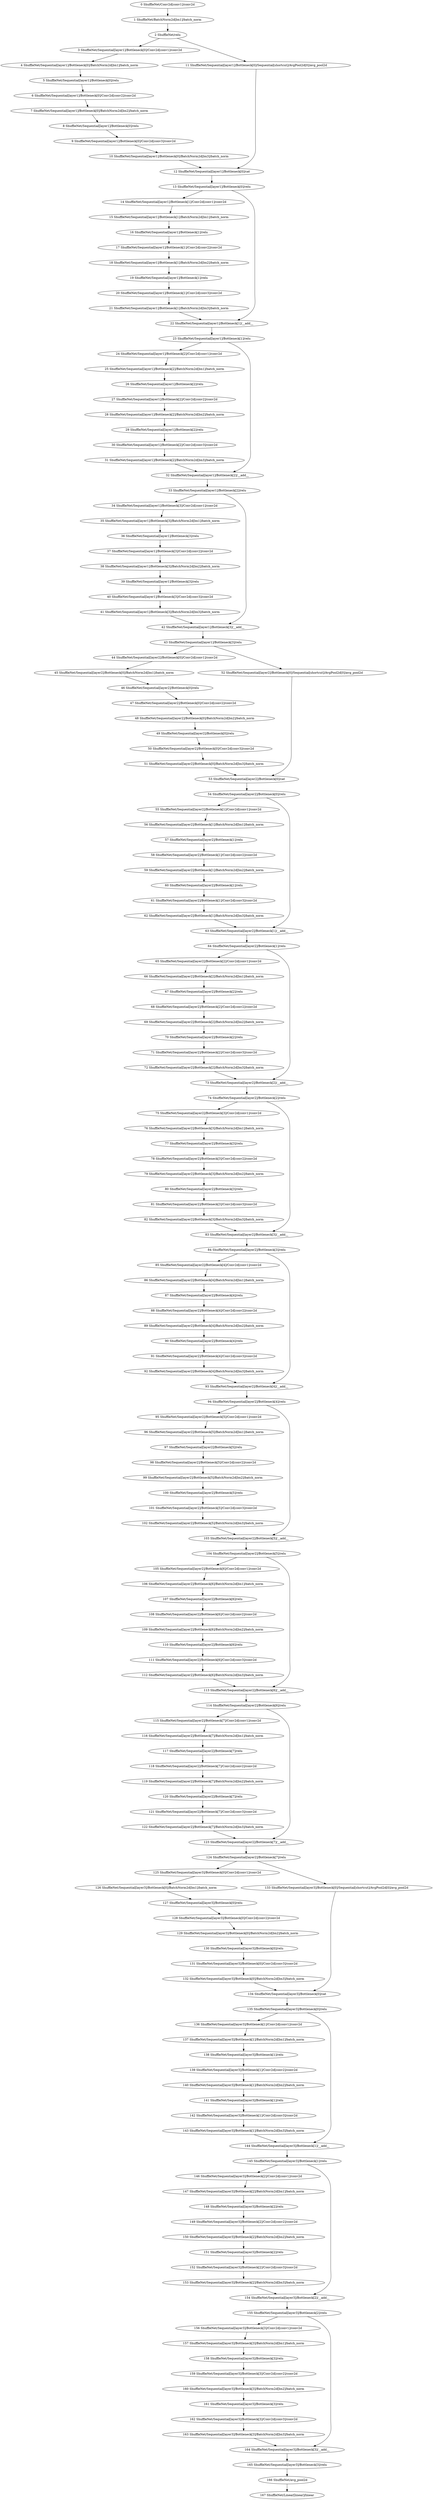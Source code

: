 strict digraph  {
"0 ShuffleNet/Conv2d[conv1]/conv2d" [id=0, scope="ShuffleNet/Conv2d[conv1]", type=conv2d];
"1 ShuffleNet/BatchNorm2d[bn1]/batch_norm" [id=1, scope="ShuffleNet/BatchNorm2d[bn1]", type=batch_norm];
"2 ShuffleNet/relu" [id=2, scope=ShuffleNet, type=relu];
"3 ShuffleNet/Sequential[layer1]/Bottleneck[0]/Conv2d[conv1]/conv2d" [id=3, scope="ShuffleNet/Sequential[layer1]/Bottleneck[0]/Conv2d[conv1]", type=conv2d];
"4 ShuffleNet/Sequential[layer1]/Bottleneck[0]/BatchNorm2d[bn1]/batch_norm" [id=4, scope="ShuffleNet/Sequential[layer1]/Bottleneck[0]/BatchNorm2d[bn1]", type=batch_norm];
"5 ShuffleNet/Sequential[layer1]/Bottleneck[0]/relu" [id=5, scope="ShuffleNet/Sequential[layer1]/Bottleneck[0]", type=relu];
"6 ShuffleNet/Sequential[layer1]/Bottleneck[0]/Conv2d[conv2]/conv2d" [id=6, scope="ShuffleNet/Sequential[layer1]/Bottleneck[0]/Conv2d[conv2]", type=conv2d];
"7 ShuffleNet/Sequential[layer1]/Bottleneck[0]/BatchNorm2d[bn2]/batch_norm" [id=7, scope="ShuffleNet/Sequential[layer1]/Bottleneck[0]/BatchNorm2d[bn2]", type=batch_norm];
"8 ShuffleNet/Sequential[layer1]/Bottleneck[0]/relu" [id=8, scope="ShuffleNet/Sequential[layer1]/Bottleneck[0]", type=relu];
"9 ShuffleNet/Sequential[layer1]/Bottleneck[0]/Conv2d[conv3]/conv2d" [id=9, scope="ShuffleNet/Sequential[layer1]/Bottleneck[0]/Conv2d[conv3]", type=conv2d];
"10 ShuffleNet/Sequential[layer1]/Bottleneck[0]/BatchNorm2d[bn3]/batch_norm" [id=10, scope="ShuffleNet/Sequential[layer1]/Bottleneck[0]/BatchNorm2d[bn3]", type=batch_norm];
"11 ShuffleNet/Sequential[layer1]/Bottleneck[0]/Sequential[shortcut]/AvgPool2d[0]/avg_pool2d" [id=11, scope="ShuffleNet/Sequential[layer1]/Bottleneck[0]/Sequential[shortcut]/AvgPool2d[0]", type=avg_pool2d];
"12 ShuffleNet/Sequential[layer1]/Bottleneck[0]/cat" [id=12, scope="ShuffleNet/Sequential[layer1]/Bottleneck[0]", type=cat];
"13 ShuffleNet/Sequential[layer1]/Bottleneck[0]/relu" [id=13, scope="ShuffleNet/Sequential[layer1]/Bottleneck[0]", type=relu];
"14 ShuffleNet/Sequential[layer1]/Bottleneck[1]/Conv2d[conv1]/conv2d" [id=14, scope="ShuffleNet/Sequential[layer1]/Bottleneck[1]/Conv2d[conv1]", type=conv2d];
"15 ShuffleNet/Sequential[layer1]/Bottleneck[1]/BatchNorm2d[bn1]/batch_norm" [id=15, scope="ShuffleNet/Sequential[layer1]/Bottleneck[1]/BatchNorm2d[bn1]", type=batch_norm];
"16 ShuffleNet/Sequential[layer1]/Bottleneck[1]/relu" [id=16, scope="ShuffleNet/Sequential[layer1]/Bottleneck[1]", type=relu];
"17 ShuffleNet/Sequential[layer1]/Bottleneck[1]/Conv2d[conv2]/conv2d" [id=17, scope="ShuffleNet/Sequential[layer1]/Bottleneck[1]/Conv2d[conv2]", type=conv2d];
"18 ShuffleNet/Sequential[layer1]/Bottleneck[1]/BatchNorm2d[bn2]/batch_norm" [id=18, scope="ShuffleNet/Sequential[layer1]/Bottleneck[1]/BatchNorm2d[bn2]", type=batch_norm];
"19 ShuffleNet/Sequential[layer1]/Bottleneck[1]/relu" [id=19, scope="ShuffleNet/Sequential[layer1]/Bottleneck[1]", type=relu];
"20 ShuffleNet/Sequential[layer1]/Bottleneck[1]/Conv2d[conv3]/conv2d" [id=20, scope="ShuffleNet/Sequential[layer1]/Bottleneck[1]/Conv2d[conv3]", type=conv2d];
"21 ShuffleNet/Sequential[layer1]/Bottleneck[1]/BatchNorm2d[bn3]/batch_norm" [id=21, scope="ShuffleNet/Sequential[layer1]/Bottleneck[1]/BatchNorm2d[bn3]", type=batch_norm];
"22 ShuffleNet/Sequential[layer1]/Bottleneck[1]/__add__" [id=22, scope="ShuffleNet/Sequential[layer1]/Bottleneck[1]", type=__add__];
"23 ShuffleNet/Sequential[layer1]/Bottleneck[1]/relu" [id=23, scope="ShuffleNet/Sequential[layer1]/Bottleneck[1]", type=relu];
"24 ShuffleNet/Sequential[layer1]/Bottleneck[2]/Conv2d[conv1]/conv2d" [id=24, scope="ShuffleNet/Sequential[layer1]/Bottleneck[2]/Conv2d[conv1]", type=conv2d];
"25 ShuffleNet/Sequential[layer1]/Bottleneck[2]/BatchNorm2d[bn1]/batch_norm" [id=25, scope="ShuffleNet/Sequential[layer1]/Bottleneck[2]/BatchNorm2d[bn1]", type=batch_norm];
"26 ShuffleNet/Sequential[layer1]/Bottleneck[2]/relu" [id=26, scope="ShuffleNet/Sequential[layer1]/Bottleneck[2]", type=relu];
"27 ShuffleNet/Sequential[layer1]/Bottleneck[2]/Conv2d[conv2]/conv2d" [id=27, scope="ShuffleNet/Sequential[layer1]/Bottleneck[2]/Conv2d[conv2]", type=conv2d];
"28 ShuffleNet/Sequential[layer1]/Bottleneck[2]/BatchNorm2d[bn2]/batch_norm" [id=28, scope="ShuffleNet/Sequential[layer1]/Bottleneck[2]/BatchNorm2d[bn2]", type=batch_norm];
"29 ShuffleNet/Sequential[layer1]/Bottleneck[2]/relu" [id=29, scope="ShuffleNet/Sequential[layer1]/Bottleneck[2]", type=relu];
"30 ShuffleNet/Sequential[layer1]/Bottleneck[2]/Conv2d[conv3]/conv2d" [id=30, scope="ShuffleNet/Sequential[layer1]/Bottleneck[2]/Conv2d[conv3]", type=conv2d];
"31 ShuffleNet/Sequential[layer1]/Bottleneck[2]/BatchNorm2d[bn3]/batch_norm" [id=31, scope="ShuffleNet/Sequential[layer1]/Bottleneck[2]/BatchNorm2d[bn3]", type=batch_norm];
"32 ShuffleNet/Sequential[layer1]/Bottleneck[2]/__add__" [id=32, scope="ShuffleNet/Sequential[layer1]/Bottleneck[2]", type=__add__];
"33 ShuffleNet/Sequential[layer1]/Bottleneck[2]/relu" [id=33, scope="ShuffleNet/Sequential[layer1]/Bottleneck[2]", type=relu];
"34 ShuffleNet/Sequential[layer1]/Bottleneck[3]/Conv2d[conv1]/conv2d" [id=34, scope="ShuffleNet/Sequential[layer1]/Bottleneck[3]/Conv2d[conv1]", type=conv2d];
"35 ShuffleNet/Sequential[layer1]/Bottleneck[3]/BatchNorm2d[bn1]/batch_norm" [id=35, scope="ShuffleNet/Sequential[layer1]/Bottleneck[3]/BatchNorm2d[bn1]", type=batch_norm];
"36 ShuffleNet/Sequential[layer1]/Bottleneck[3]/relu" [id=36, scope="ShuffleNet/Sequential[layer1]/Bottleneck[3]", type=relu];
"37 ShuffleNet/Sequential[layer1]/Bottleneck[3]/Conv2d[conv2]/conv2d" [id=37, scope="ShuffleNet/Sequential[layer1]/Bottleneck[3]/Conv2d[conv2]", type=conv2d];
"38 ShuffleNet/Sequential[layer1]/Bottleneck[3]/BatchNorm2d[bn2]/batch_norm" [id=38, scope="ShuffleNet/Sequential[layer1]/Bottleneck[3]/BatchNorm2d[bn2]", type=batch_norm];
"39 ShuffleNet/Sequential[layer1]/Bottleneck[3]/relu" [id=39, scope="ShuffleNet/Sequential[layer1]/Bottleneck[3]", type=relu];
"40 ShuffleNet/Sequential[layer1]/Bottleneck[3]/Conv2d[conv3]/conv2d" [id=40, scope="ShuffleNet/Sequential[layer1]/Bottleneck[3]/Conv2d[conv3]", type=conv2d];
"41 ShuffleNet/Sequential[layer1]/Bottleneck[3]/BatchNorm2d[bn3]/batch_norm" [id=41, scope="ShuffleNet/Sequential[layer1]/Bottleneck[3]/BatchNorm2d[bn3]", type=batch_norm];
"42 ShuffleNet/Sequential[layer1]/Bottleneck[3]/__add__" [id=42, scope="ShuffleNet/Sequential[layer1]/Bottleneck[3]", type=__add__];
"43 ShuffleNet/Sequential[layer1]/Bottleneck[3]/relu" [id=43, scope="ShuffleNet/Sequential[layer1]/Bottleneck[3]", type=relu];
"44 ShuffleNet/Sequential[layer2]/Bottleneck[0]/Conv2d[conv1]/conv2d" [id=44, scope="ShuffleNet/Sequential[layer2]/Bottleneck[0]/Conv2d[conv1]", type=conv2d];
"45 ShuffleNet/Sequential[layer2]/Bottleneck[0]/BatchNorm2d[bn1]/batch_norm" [id=45, scope="ShuffleNet/Sequential[layer2]/Bottleneck[0]/BatchNorm2d[bn1]", type=batch_norm];
"46 ShuffleNet/Sequential[layer2]/Bottleneck[0]/relu" [id=46, scope="ShuffleNet/Sequential[layer2]/Bottleneck[0]", type=relu];
"47 ShuffleNet/Sequential[layer2]/Bottleneck[0]/Conv2d[conv2]/conv2d" [id=47, scope="ShuffleNet/Sequential[layer2]/Bottleneck[0]/Conv2d[conv2]", type=conv2d];
"48 ShuffleNet/Sequential[layer2]/Bottleneck[0]/BatchNorm2d[bn2]/batch_norm" [id=48, scope="ShuffleNet/Sequential[layer2]/Bottleneck[0]/BatchNorm2d[bn2]", type=batch_norm];
"49 ShuffleNet/Sequential[layer2]/Bottleneck[0]/relu" [id=49, scope="ShuffleNet/Sequential[layer2]/Bottleneck[0]", type=relu];
"50 ShuffleNet/Sequential[layer2]/Bottleneck[0]/Conv2d[conv3]/conv2d" [id=50, scope="ShuffleNet/Sequential[layer2]/Bottleneck[0]/Conv2d[conv3]", type=conv2d];
"51 ShuffleNet/Sequential[layer2]/Bottleneck[0]/BatchNorm2d[bn3]/batch_norm" [id=51, scope="ShuffleNet/Sequential[layer2]/Bottleneck[0]/BatchNorm2d[bn3]", type=batch_norm];
"52 ShuffleNet/Sequential[layer2]/Bottleneck[0]/Sequential[shortcut]/AvgPool2d[0]/avg_pool2d" [id=52, scope="ShuffleNet/Sequential[layer2]/Bottleneck[0]/Sequential[shortcut]/AvgPool2d[0]", type=avg_pool2d];
"53 ShuffleNet/Sequential[layer2]/Bottleneck[0]/cat" [id=53, scope="ShuffleNet/Sequential[layer2]/Bottleneck[0]", type=cat];
"54 ShuffleNet/Sequential[layer2]/Bottleneck[0]/relu" [id=54, scope="ShuffleNet/Sequential[layer2]/Bottleneck[0]", type=relu];
"55 ShuffleNet/Sequential[layer2]/Bottleneck[1]/Conv2d[conv1]/conv2d" [id=55, scope="ShuffleNet/Sequential[layer2]/Bottleneck[1]/Conv2d[conv1]", type=conv2d];
"56 ShuffleNet/Sequential[layer2]/Bottleneck[1]/BatchNorm2d[bn1]/batch_norm" [id=56, scope="ShuffleNet/Sequential[layer2]/Bottleneck[1]/BatchNorm2d[bn1]", type=batch_norm];
"57 ShuffleNet/Sequential[layer2]/Bottleneck[1]/relu" [id=57, scope="ShuffleNet/Sequential[layer2]/Bottleneck[1]", type=relu];
"58 ShuffleNet/Sequential[layer2]/Bottleneck[1]/Conv2d[conv2]/conv2d" [id=58, scope="ShuffleNet/Sequential[layer2]/Bottleneck[1]/Conv2d[conv2]", type=conv2d];
"59 ShuffleNet/Sequential[layer2]/Bottleneck[1]/BatchNorm2d[bn2]/batch_norm" [id=59, scope="ShuffleNet/Sequential[layer2]/Bottleneck[1]/BatchNorm2d[bn2]", type=batch_norm];
"60 ShuffleNet/Sequential[layer2]/Bottleneck[1]/relu" [id=60, scope="ShuffleNet/Sequential[layer2]/Bottleneck[1]", type=relu];
"61 ShuffleNet/Sequential[layer2]/Bottleneck[1]/Conv2d[conv3]/conv2d" [id=61, scope="ShuffleNet/Sequential[layer2]/Bottleneck[1]/Conv2d[conv3]", type=conv2d];
"62 ShuffleNet/Sequential[layer2]/Bottleneck[1]/BatchNorm2d[bn3]/batch_norm" [id=62, scope="ShuffleNet/Sequential[layer2]/Bottleneck[1]/BatchNorm2d[bn3]", type=batch_norm];
"63 ShuffleNet/Sequential[layer2]/Bottleneck[1]/__add__" [id=63, scope="ShuffleNet/Sequential[layer2]/Bottleneck[1]", type=__add__];
"64 ShuffleNet/Sequential[layer2]/Bottleneck[1]/relu" [id=64, scope="ShuffleNet/Sequential[layer2]/Bottleneck[1]", type=relu];
"65 ShuffleNet/Sequential[layer2]/Bottleneck[2]/Conv2d[conv1]/conv2d" [id=65, scope="ShuffleNet/Sequential[layer2]/Bottleneck[2]/Conv2d[conv1]", type=conv2d];
"66 ShuffleNet/Sequential[layer2]/Bottleneck[2]/BatchNorm2d[bn1]/batch_norm" [id=66, scope="ShuffleNet/Sequential[layer2]/Bottleneck[2]/BatchNorm2d[bn1]", type=batch_norm];
"67 ShuffleNet/Sequential[layer2]/Bottleneck[2]/relu" [id=67, scope="ShuffleNet/Sequential[layer2]/Bottleneck[2]", type=relu];
"68 ShuffleNet/Sequential[layer2]/Bottleneck[2]/Conv2d[conv2]/conv2d" [id=68, scope="ShuffleNet/Sequential[layer2]/Bottleneck[2]/Conv2d[conv2]", type=conv2d];
"69 ShuffleNet/Sequential[layer2]/Bottleneck[2]/BatchNorm2d[bn2]/batch_norm" [id=69, scope="ShuffleNet/Sequential[layer2]/Bottleneck[2]/BatchNorm2d[bn2]", type=batch_norm];
"70 ShuffleNet/Sequential[layer2]/Bottleneck[2]/relu" [id=70, scope="ShuffleNet/Sequential[layer2]/Bottleneck[2]", type=relu];
"71 ShuffleNet/Sequential[layer2]/Bottleneck[2]/Conv2d[conv3]/conv2d" [id=71, scope="ShuffleNet/Sequential[layer2]/Bottleneck[2]/Conv2d[conv3]", type=conv2d];
"72 ShuffleNet/Sequential[layer2]/Bottleneck[2]/BatchNorm2d[bn3]/batch_norm" [id=72, scope="ShuffleNet/Sequential[layer2]/Bottleneck[2]/BatchNorm2d[bn3]", type=batch_norm];
"73 ShuffleNet/Sequential[layer2]/Bottleneck[2]/__add__" [id=73, scope="ShuffleNet/Sequential[layer2]/Bottleneck[2]", type=__add__];
"74 ShuffleNet/Sequential[layer2]/Bottleneck[2]/relu" [id=74, scope="ShuffleNet/Sequential[layer2]/Bottleneck[2]", type=relu];
"75 ShuffleNet/Sequential[layer2]/Bottleneck[3]/Conv2d[conv1]/conv2d" [id=75, scope="ShuffleNet/Sequential[layer2]/Bottleneck[3]/Conv2d[conv1]", type=conv2d];
"76 ShuffleNet/Sequential[layer2]/Bottleneck[3]/BatchNorm2d[bn1]/batch_norm" [id=76, scope="ShuffleNet/Sequential[layer2]/Bottleneck[3]/BatchNorm2d[bn1]", type=batch_norm];
"77 ShuffleNet/Sequential[layer2]/Bottleneck[3]/relu" [id=77, scope="ShuffleNet/Sequential[layer2]/Bottleneck[3]", type=relu];
"78 ShuffleNet/Sequential[layer2]/Bottleneck[3]/Conv2d[conv2]/conv2d" [id=78, scope="ShuffleNet/Sequential[layer2]/Bottleneck[3]/Conv2d[conv2]", type=conv2d];
"79 ShuffleNet/Sequential[layer2]/Bottleneck[3]/BatchNorm2d[bn2]/batch_norm" [id=79, scope="ShuffleNet/Sequential[layer2]/Bottleneck[3]/BatchNorm2d[bn2]", type=batch_norm];
"80 ShuffleNet/Sequential[layer2]/Bottleneck[3]/relu" [id=80, scope="ShuffleNet/Sequential[layer2]/Bottleneck[3]", type=relu];
"81 ShuffleNet/Sequential[layer2]/Bottleneck[3]/Conv2d[conv3]/conv2d" [id=81, scope="ShuffleNet/Sequential[layer2]/Bottleneck[3]/Conv2d[conv3]", type=conv2d];
"82 ShuffleNet/Sequential[layer2]/Bottleneck[3]/BatchNorm2d[bn3]/batch_norm" [id=82, scope="ShuffleNet/Sequential[layer2]/Bottleneck[3]/BatchNorm2d[bn3]", type=batch_norm];
"83 ShuffleNet/Sequential[layer2]/Bottleneck[3]/__add__" [id=83, scope="ShuffleNet/Sequential[layer2]/Bottleneck[3]", type=__add__];
"84 ShuffleNet/Sequential[layer2]/Bottleneck[3]/relu" [id=84, scope="ShuffleNet/Sequential[layer2]/Bottleneck[3]", type=relu];
"85 ShuffleNet/Sequential[layer2]/Bottleneck[4]/Conv2d[conv1]/conv2d" [id=85, scope="ShuffleNet/Sequential[layer2]/Bottleneck[4]/Conv2d[conv1]", type=conv2d];
"86 ShuffleNet/Sequential[layer2]/Bottleneck[4]/BatchNorm2d[bn1]/batch_norm" [id=86, scope="ShuffleNet/Sequential[layer2]/Bottleneck[4]/BatchNorm2d[bn1]", type=batch_norm];
"87 ShuffleNet/Sequential[layer2]/Bottleneck[4]/relu" [id=87, scope="ShuffleNet/Sequential[layer2]/Bottleneck[4]", type=relu];
"88 ShuffleNet/Sequential[layer2]/Bottleneck[4]/Conv2d[conv2]/conv2d" [id=88, scope="ShuffleNet/Sequential[layer2]/Bottleneck[4]/Conv2d[conv2]", type=conv2d];
"89 ShuffleNet/Sequential[layer2]/Bottleneck[4]/BatchNorm2d[bn2]/batch_norm" [id=89, scope="ShuffleNet/Sequential[layer2]/Bottleneck[4]/BatchNorm2d[bn2]", type=batch_norm];
"90 ShuffleNet/Sequential[layer2]/Bottleneck[4]/relu" [id=90, scope="ShuffleNet/Sequential[layer2]/Bottleneck[4]", type=relu];
"91 ShuffleNet/Sequential[layer2]/Bottleneck[4]/Conv2d[conv3]/conv2d" [id=91, scope="ShuffleNet/Sequential[layer2]/Bottleneck[4]/Conv2d[conv3]", type=conv2d];
"92 ShuffleNet/Sequential[layer2]/Bottleneck[4]/BatchNorm2d[bn3]/batch_norm" [id=92, scope="ShuffleNet/Sequential[layer2]/Bottleneck[4]/BatchNorm2d[bn3]", type=batch_norm];
"93 ShuffleNet/Sequential[layer2]/Bottleneck[4]/__add__" [id=93, scope="ShuffleNet/Sequential[layer2]/Bottleneck[4]", type=__add__];
"94 ShuffleNet/Sequential[layer2]/Bottleneck[4]/relu" [id=94, scope="ShuffleNet/Sequential[layer2]/Bottleneck[4]", type=relu];
"95 ShuffleNet/Sequential[layer2]/Bottleneck[5]/Conv2d[conv1]/conv2d" [id=95, scope="ShuffleNet/Sequential[layer2]/Bottleneck[5]/Conv2d[conv1]", type=conv2d];
"96 ShuffleNet/Sequential[layer2]/Bottleneck[5]/BatchNorm2d[bn1]/batch_norm" [id=96, scope="ShuffleNet/Sequential[layer2]/Bottleneck[5]/BatchNorm2d[bn1]", type=batch_norm];
"97 ShuffleNet/Sequential[layer2]/Bottleneck[5]/relu" [id=97, scope="ShuffleNet/Sequential[layer2]/Bottleneck[5]", type=relu];
"98 ShuffleNet/Sequential[layer2]/Bottleneck[5]/Conv2d[conv2]/conv2d" [id=98, scope="ShuffleNet/Sequential[layer2]/Bottleneck[5]/Conv2d[conv2]", type=conv2d];
"99 ShuffleNet/Sequential[layer2]/Bottleneck[5]/BatchNorm2d[bn2]/batch_norm" [id=99, scope="ShuffleNet/Sequential[layer2]/Bottleneck[5]/BatchNorm2d[bn2]", type=batch_norm];
"100 ShuffleNet/Sequential[layer2]/Bottleneck[5]/relu" [id=100, scope="ShuffleNet/Sequential[layer2]/Bottleneck[5]", type=relu];
"101 ShuffleNet/Sequential[layer2]/Bottleneck[5]/Conv2d[conv3]/conv2d" [id=101, scope="ShuffleNet/Sequential[layer2]/Bottleneck[5]/Conv2d[conv3]", type=conv2d];
"102 ShuffleNet/Sequential[layer2]/Bottleneck[5]/BatchNorm2d[bn3]/batch_norm" [id=102, scope="ShuffleNet/Sequential[layer2]/Bottleneck[5]/BatchNorm2d[bn3]", type=batch_norm];
"103 ShuffleNet/Sequential[layer2]/Bottleneck[5]/__add__" [id=103, scope="ShuffleNet/Sequential[layer2]/Bottleneck[5]", type=__add__];
"104 ShuffleNet/Sequential[layer2]/Bottleneck[5]/relu" [id=104, scope="ShuffleNet/Sequential[layer2]/Bottleneck[5]", type=relu];
"105 ShuffleNet/Sequential[layer2]/Bottleneck[6]/Conv2d[conv1]/conv2d" [id=105, scope="ShuffleNet/Sequential[layer2]/Bottleneck[6]/Conv2d[conv1]", type=conv2d];
"106 ShuffleNet/Sequential[layer2]/Bottleneck[6]/BatchNorm2d[bn1]/batch_norm" [id=106, scope="ShuffleNet/Sequential[layer2]/Bottleneck[6]/BatchNorm2d[bn1]", type=batch_norm];
"107 ShuffleNet/Sequential[layer2]/Bottleneck[6]/relu" [id=107, scope="ShuffleNet/Sequential[layer2]/Bottleneck[6]", type=relu];
"108 ShuffleNet/Sequential[layer2]/Bottleneck[6]/Conv2d[conv2]/conv2d" [id=108, scope="ShuffleNet/Sequential[layer2]/Bottleneck[6]/Conv2d[conv2]", type=conv2d];
"109 ShuffleNet/Sequential[layer2]/Bottleneck[6]/BatchNorm2d[bn2]/batch_norm" [id=109, scope="ShuffleNet/Sequential[layer2]/Bottleneck[6]/BatchNorm2d[bn2]", type=batch_norm];
"110 ShuffleNet/Sequential[layer2]/Bottleneck[6]/relu" [id=110, scope="ShuffleNet/Sequential[layer2]/Bottleneck[6]", type=relu];
"111 ShuffleNet/Sequential[layer2]/Bottleneck[6]/Conv2d[conv3]/conv2d" [id=111, scope="ShuffleNet/Sequential[layer2]/Bottleneck[6]/Conv2d[conv3]", type=conv2d];
"112 ShuffleNet/Sequential[layer2]/Bottleneck[6]/BatchNorm2d[bn3]/batch_norm" [id=112, scope="ShuffleNet/Sequential[layer2]/Bottleneck[6]/BatchNorm2d[bn3]", type=batch_norm];
"113 ShuffleNet/Sequential[layer2]/Bottleneck[6]/__add__" [id=113, scope="ShuffleNet/Sequential[layer2]/Bottleneck[6]", type=__add__];
"114 ShuffleNet/Sequential[layer2]/Bottleneck[6]/relu" [id=114, scope="ShuffleNet/Sequential[layer2]/Bottleneck[6]", type=relu];
"115 ShuffleNet/Sequential[layer2]/Bottleneck[7]/Conv2d[conv1]/conv2d" [id=115, scope="ShuffleNet/Sequential[layer2]/Bottleneck[7]/Conv2d[conv1]", type=conv2d];
"116 ShuffleNet/Sequential[layer2]/Bottleneck[7]/BatchNorm2d[bn1]/batch_norm" [id=116, scope="ShuffleNet/Sequential[layer2]/Bottleneck[7]/BatchNorm2d[bn1]", type=batch_norm];
"117 ShuffleNet/Sequential[layer2]/Bottleneck[7]/relu" [id=117, scope="ShuffleNet/Sequential[layer2]/Bottleneck[7]", type=relu];
"118 ShuffleNet/Sequential[layer2]/Bottleneck[7]/Conv2d[conv2]/conv2d" [id=118, scope="ShuffleNet/Sequential[layer2]/Bottleneck[7]/Conv2d[conv2]", type=conv2d];
"119 ShuffleNet/Sequential[layer2]/Bottleneck[7]/BatchNorm2d[bn2]/batch_norm" [id=119, scope="ShuffleNet/Sequential[layer2]/Bottleneck[7]/BatchNorm2d[bn2]", type=batch_norm];
"120 ShuffleNet/Sequential[layer2]/Bottleneck[7]/relu" [id=120, scope="ShuffleNet/Sequential[layer2]/Bottleneck[7]", type=relu];
"121 ShuffleNet/Sequential[layer2]/Bottleneck[7]/Conv2d[conv3]/conv2d" [id=121, scope="ShuffleNet/Sequential[layer2]/Bottleneck[7]/Conv2d[conv3]", type=conv2d];
"122 ShuffleNet/Sequential[layer2]/Bottleneck[7]/BatchNorm2d[bn3]/batch_norm" [id=122, scope="ShuffleNet/Sequential[layer2]/Bottleneck[7]/BatchNorm2d[bn3]", type=batch_norm];
"123 ShuffleNet/Sequential[layer2]/Bottleneck[7]/__add__" [id=123, scope="ShuffleNet/Sequential[layer2]/Bottleneck[7]", type=__add__];
"124 ShuffleNet/Sequential[layer2]/Bottleneck[7]/relu" [id=124, scope="ShuffleNet/Sequential[layer2]/Bottleneck[7]", type=relu];
"125 ShuffleNet/Sequential[layer3]/Bottleneck[0]/Conv2d[conv1]/conv2d" [id=125, scope="ShuffleNet/Sequential[layer3]/Bottleneck[0]/Conv2d[conv1]", type=conv2d];
"126 ShuffleNet/Sequential[layer3]/Bottleneck[0]/BatchNorm2d[bn1]/batch_norm" [id=126, scope="ShuffleNet/Sequential[layer3]/Bottleneck[0]/BatchNorm2d[bn1]", type=batch_norm];
"127 ShuffleNet/Sequential[layer3]/Bottleneck[0]/relu" [id=127, scope="ShuffleNet/Sequential[layer3]/Bottleneck[0]", type=relu];
"128 ShuffleNet/Sequential[layer3]/Bottleneck[0]/Conv2d[conv2]/conv2d" [id=128, scope="ShuffleNet/Sequential[layer3]/Bottleneck[0]/Conv2d[conv2]", type=conv2d];
"129 ShuffleNet/Sequential[layer3]/Bottleneck[0]/BatchNorm2d[bn2]/batch_norm" [id=129, scope="ShuffleNet/Sequential[layer3]/Bottleneck[0]/BatchNorm2d[bn2]", type=batch_norm];
"130 ShuffleNet/Sequential[layer3]/Bottleneck[0]/relu" [id=130, scope="ShuffleNet/Sequential[layer3]/Bottleneck[0]", type=relu];
"131 ShuffleNet/Sequential[layer3]/Bottleneck[0]/Conv2d[conv3]/conv2d" [id=131, scope="ShuffleNet/Sequential[layer3]/Bottleneck[0]/Conv2d[conv3]", type=conv2d];
"132 ShuffleNet/Sequential[layer3]/Bottleneck[0]/BatchNorm2d[bn3]/batch_norm" [id=132, scope="ShuffleNet/Sequential[layer3]/Bottleneck[0]/BatchNorm2d[bn3]", type=batch_norm];
"133 ShuffleNet/Sequential[layer3]/Bottleneck[0]/Sequential[shortcut]/AvgPool2d[0]/avg_pool2d" [id=133, scope="ShuffleNet/Sequential[layer3]/Bottleneck[0]/Sequential[shortcut]/AvgPool2d[0]", type=avg_pool2d];
"134 ShuffleNet/Sequential[layer3]/Bottleneck[0]/cat" [id=134, scope="ShuffleNet/Sequential[layer3]/Bottleneck[0]", type=cat];
"135 ShuffleNet/Sequential[layer3]/Bottleneck[0]/relu" [id=135, scope="ShuffleNet/Sequential[layer3]/Bottleneck[0]", type=relu];
"136 ShuffleNet/Sequential[layer3]/Bottleneck[1]/Conv2d[conv1]/conv2d" [id=136, scope="ShuffleNet/Sequential[layer3]/Bottleneck[1]/Conv2d[conv1]", type=conv2d];
"137 ShuffleNet/Sequential[layer3]/Bottleneck[1]/BatchNorm2d[bn1]/batch_norm" [id=137, scope="ShuffleNet/Sequential[layer3]/Bottleneck[1]/BatchNorm2d[bn1]", type=batch_norm];
"138 ShuffleNet/Sequential[layer3]/Bottleneck[1]/relu" [id=138, scope="ShuffleNet/Sequential[layer3]/Bottleneck[1]", type=relu];
"139 ShuffleNet/Sequential[layer3]/Bottleneck[1]/Conv2d[conv2]/conv2d" [id=139, scope="ShuffleNet/Sequential[layer3]/Bottleneck[1]/Conv2d[conv2]", type=conv2d];
"140 ShuffleNet/Sequential[layer3]/Bottleneck[1]/BatchNorm2d[bn2]/batch_norm" [id=140, scope="ShuffleNet/Sequential[layer3]/Bottleneck[1]/BatchNorm2d[bn2]", type=batch_norm];
"141 ShuffleNet/Sequential[layer3]/Bottleneck[1]/relu" [id=141, scope="ShuffleNet/Sequential[layer3]/Bottleneck[1]", type=relu];
"142 ShuffleNet/Sequential[layer3]/Bottleneck[1]/Conv2d[conv3]/conv2d" [id=142, scope="ShuffleNet/Sequential[layer3]/Bottleneck[1]/Conv2d[conv3]", type=conv2d];
"143 ShuffleNet/Sequential[layer3]/Bottleneck[1]/BatchNorm2d[bn3]/batch_norm" [id=143, scope="ShuffleNet/Sequential[layer3]/Bottleneck[1]/BatchNorm2d[bn3]", type=batch_norm];
"144 ShuffleNet/Sequential[layer3]/Bottleneck[1]/__add__" [id=144, scope="ShuffleNet/Sequential[layer3]/Bottleneck[1]", type=__add__];
"145 ShuffleNet/Sequential[layer3]/Bottleneck[1]/relu" [id=145, scope="ShuffleNet/Sequential[layer3]/Bottleneck[1]", type=relu];
"146 ShuffleNet/Sequential[layer3]/Bottleneck[2]/Conv2d[conv1]/conv2d" [id=146, scope="ShuffleNet/Sequential[layer3]/Bottleneck[2]/Conv2d[conv1]", type=conv2d];
"147 ShuffleNet/Sequential[layer3]/Bottleneck[2]/BatchNorm2d[bn1]/batch_norm" [id=147, scope="ShuffleNet/Sequential[layer3]/Bottleneck[2]/BatchNorm2d[bn1]", type=batch_norm];
"148 ShuffleNet/Sequential[layer3]/Bottleneck[2]/relu" [id=148, scope="ShuffleNet/Sequential[layer3]/Bottleneck[2]", type=relu];
"149 ShuffleNet/Sequential[layer3]/Bottleneck[2]/Conv2d[conv2]/conv2d" [id=149, scope="ShuffleNet/Sequential[layer3]/Bottleneck[2]/Conv2d[conv2]", type=conv2d];
"150 ShuffleNet/Sequential[layer3]/Bottleneck[2]/BatchNorm2d[bn2]/batch_norm" [id=150, scope="ShuffleNet/Sequential[layer3]/Bottleneck[2]/BatchNorm2d[bn2]", type=batch_norm];
"151 ShuffleNet/Sequential[layer3]/Bottleneck[2]/relu" [id=151, scope="ShuffleNet/Sequential[layer3]/Bottleneck[2]", type=relu];
"152 ShuffleNet/Sequential[layer3]/Bottleneck[2]/Conv2d[conv3]/conv2d" [id=152, scope="ShuffleNet/Sequential[layer3]/Bottleneck[2]/Conv2d[conv3]", type=conv2d];
"153 ShuffleNet/Sequential[layer3]/Bottleneck[2]/BatchNorm2d[bn3]/batch_norm" [id=153, scope="ShuffleNet/Sequential[layer3]/Bottleneck[2]/BatchNorm2d[bn3]", type=batch_norm];
"154 ShuffleNet/Sequential[layer3]/Bottleneck[2]/__add__" [id=154, scope="ShuffleNet/Sequential[layer3]/Bottleneck[2]", type=__add__];
"155 ShuffleNet/Sequential[layer3]/Bottleneck[2]/relu" [id=155, scope="ShuffleNet/Sequential[layer3]/Bottleneck[2]", type=relu];
"156 ShuffleNet/Sequential[layer3]/Bottleneck[3]/Conv2d[conv1]/conv2d" [id=156, scope="ShuffleNet/Sequential[layer3]/Bottleneck[3]/Conv2d[conv1]", type=conv2d];
"157 ShuffleNet/Sequential[layer3]/Bottleneck[3]/BatchNorm2d[bn1]/batch_norm" [id=157, scope="ShuffleNet/Sequential[layer3]/Bottleneck[3]/BatchNorm2d[bn1]", type=batch_norm];
"158 ShuffleNet/Sequential[layer3]/Bottleneck[3]/relu" [id=158, scope="ShuffleNet/Sequential[layer3]/Bottleneck[3]", type=relu];
"159 ShuffleNet/Sequential[layer3]/Bottleneck[3]/Conv2d[conv2]/conv2d" [id=159, scope="ShuffleNet/Sequential[layer3]/Bottleneck[3]/Conv2d[conv2]", type=conv2d];
"160 ShuffleNet/Sequential[layer3]/Bottleneck[3]/BatchNorm2d[bn2]/batch_norm" [id=160, scope="ShuffleNet/Sequential[layer3]/Bottleneck[3]/BatchNorm2d[bn2]", type=batch_norm];
"161 ShuffleNet/Sequential[layer3]/Bottleneck[3]/relu" [id=161, scope="ShuffleNet/Sequential[layer3]/Bottleneck[3]", type=relu];
"162 ShuffleNet/Sequential[layer3]/Bottleneck[3]/Conv2d[conv3]/conv2d" [id=162, scope="ShuffleNet/Sequential[layer3]/Bottleneck[3]/Conv2d[conv3]", type=conv2d];
"163 ShuffleNet/Sequential[layer3]/Bottleneck[3]/BatchNorm2d[bn3]/batch_norm" [id=163, scope="ShuffleNet/Sequential[layer3]/Bottleneck[3]/BatchNorm2d[bn3]", type=batch_norm];
"164 ShuffleNet/Sequential[layer3]/Bottleneck[3]/__add__" [id=164, scope="ShuffleNet/Sequential[layer3]/Bottleneck[3]", type=__add__];
"165 ShuffleNet/Sequential[layer3]/Bottleneck[3]/relu" [id=165, scope="ShuffleNet/Sequential[layer3]/Bottleneck[3]", type=relu];
"166 ShuffleNet/avg_pool2d" [id=166, scope=ShuffleNet, type=avg_pool2d];
"167 ShuffleNet/Linear[linear]/linear" [id=167, scope="ShuffleNet/Linear[linear]", type=linear];
"0 ShuffleNet/Conv2d[conv1]/conv2d" -> "1 ShuffleNet/BatchNorm2d[bn1]/batch_norm";
"1 ShuffleNet/BatchNorm2d[bn1]/batch_norm" -> "2 ShuffleNet/relu";
"2 ShuffleNet/relu" -> "3 ShuffleNet/Sequential[layer1]/Bottleneck[0]/Conv2d[conv1]/conv2d";
"3 ShuffleNet/Sequential[layer1]/Bottleneck[0]/Conv2d[conv1]/conv2d" -> "4 ShuffleNet/Sequential[layer1]/Bottleneck[0]/BatchNorm2d[bn1]/batch_norm";
"4 ShuffleNet/Sequential[layer1]/Bottleneck[0]/BatchNorm2d[bn1]/batch_norm" -> "5 ShuffleNet/Sequential[layer1]/Bottleneck[0]/relu";
"5 ShuffleNet/Sequential[layer1]/Bottleneck[0]/relu" -> "6 ShuffleNet/Sequential[layer1]/Bottleneck[0]/Conv2d[conv2]/conv2d";
"6 ShuffleNet/Sequential[layer1]/Bottleneck[0]/Conv2d[conv2]/conv2d" -> "7 ShuffleNet/Sequential[layer1]/Bottleneck[0]/BatchNorm2d[bn2]/batch_norm";
"7 ShuffleNet/Sequential[layer1]/Bottleneck[0]/BatchNorm2d[bn2]/batch_norm" -> "8 ShuffleNet/Sequential[layer1]/Bottleneck[0]/relu";
"8 ShuffleNet/Sequential[layer1]/Bottleneck[0]/relu" -> "9 ShuffleNet/Sequential[layer1]/Bottleneck[0]/Conv2d[conv3]/conv2d";
"2 ShuffleNet/relu" -> "11 ShuffleNet/Sequential[layer1]/Bottleneck[0]/Sequential[shortcut]/AvgPool2d[0]/avg_pool2d";
"9 ShuffleNet/Sequential[layer1]/Bottleneck[0]/Conv2d[conv3]/conv2d" -> "10 ShuffleNet/Sequential[layer1]/Bottleneck[0]/BatchNorm2d[bn3]/batch_norm";
"10 ShuffleNet/Sequential[layer1]/Bottleneck[0]/BatchNorm2d[bn3]/batch_norm" -> "12 ShuffleNet/Sequential[layer1]/Bottleneck[0]/cat";
"11 ShuffleNet/Sequential[layer1]/Bottleneck[0]/Sequential[shortcut]/AvgPool2d[0]/avg_pool2d" -> "12 ShuffleNet/Sequential[layer1]/Bottleneck[0]/cat";
"12 ShuffleNet/Sequential[layer1]/Bottleneck[0]/cat" -> "13 ShuffleNet/Sequential[layer1]/Bottleneck[0]/relu";
"13 ShuffleNet/Sequential[layer1]/Bottleneck[0]/relu" -> "14 ShuffleNet/Sequential[layer1]/Bottleneck[1]/Conv2d[conv1]/conv2d";
"13 ShuffleNet/Sequential[layer1]/Bottleneck[0]/relu" -> "22 ShuffleNet/Sequential[layer1]/Bottleneck[1]/__add__";
"14 ShuffleNet/Sequential[layer1]/Bottleneck[1]/Conv2d[conv1]/conv2d" -> "15 ShuffleNet/Sequential[layer1]/Bottleneck[1]/BatchNorm2d[bn1]/batch_norm";
"15 ShuffleNet/Sequential[layer1]/Bottleneck[1]/BatchNorm2d[bn1]/batch_norm" -> "16 ShuffleNet/Sequential[layer1]/Bottleneck[1]/relu";
"16 ShuffleNet/Sequential[layer1]/Bottleneck[1]/relu" -> "17 ShuffleNet/Sequential[layer1]/Bottleneck[1]/Conv2d[conv2]/conv2d";
"17 ShuffleNet/Sequential[layer1]/Bottleneck[1]/Conv2d[conv2]/conv2d" -> "18 ShuffleNet/Sequential[layer1]/Bottleneck[1]/BatchNorm2d[bn2]/batch_norm";
"18 ShuffleNet/Sequential[layer1]/Bottleneck[1]/BatchNorm2d[bn2]/batch_norm" -> "19 ShuffleNet/Sequential[layer1]/Bottleneck[1]/relu";
"19 ShuffleNet/Sequential[layer1]/Bottleneck[1]/relu" -> "20 ShuffleNet/Sequential[layer1]/Bottleneck[1]/Conv2d[conv3]/conv2d";
"20 ShuffleNet/Sequential[layer1]/Bottleneck[1]/Conv2d[conv3]/conv2d" -> "21 ShuffleNet/Sequential[layer1]/Bottleneck[1]/BatchNorm2d[bn3]/batch_norm";
"21 ShuffleNet/Sequential[layer1]/Bottleneck[1]/BatchNorm2d[bn3]/batch_norm" -> "22 ShuffleNet/Sequential[layer1]/Bottleneck[1]/__add__";
"22 ShuffleNet/Sequential[layer1]/Bottleneck[1]/__add__" -> "23 ShuffleNet/Sequential[layer1]/Bottleneck[1]/relu";
"23 ShuffleNet/Sequential[layer1]/Bottleneck[1]/relu" -> "24 ShuffleNet/Sequential[layer1]/Bottleneck[2]/Conv2d[conv1]/conv2d";
"23 ShuffleNet/Sequential[layer1]/Bottleneck[1]/relu" -> "32 ShuffleNet/Sequential[layer1]/Bottleneck[2]/__add__";
"24 ShuffleNet/Sequential[layer1]/Bottleneck[2]/Conv2d[conv1]/conv2d" -> "25 ShuffleNet/Sequential[layer1]/Bottleneck[2]/BatchNorm2d[bn1]/batch_norm";
"25 ShuffleNet/Sequential[layer1]/Bottleneck[2]/BatchNorm2d[bn1]/batch_norm" -> "26 ShuffleNet/Sequential[layer1]/Bottleneck[2]/relu";
"26 ShuffleNet/Sequential[layer1]/Bottleneck[2]/relu" -> "27 ShuffleNet/Sequential[layer1]/Bottleneck[2]/Conv2d[conv2]/conv2d";
"27 ShuffleNet/Sequential[layer1]/Bottleneck[2]/Conv2d[conv2]/conv2d" -> "28 ShuffleNet/Sequential[layer1]/Bottleneck[2]/BatchNorm2d[bn2]/batch_norm";
"28 ShuffleNet/Sequential[layer1]/Bottleneck[2]/BatchNorm2d[bn2]/batch_norm" -> "29 ShuffleNet/Sequential[layer1]/Bottleneck[2]/relu";
"29 ShuffleNet/Sequential[layer1]/Bottleneck[2]/relu" -> "30 ShuffleNet/Sequential[layer1]/Bottleneck[2]/Conv2d[conv3]/conv2d";
"30 ShuffleNet/Sequential[layer1]/Bottleneck[2]/Conv2d[conv3]/conv2d" -> "31 ShuffleNet/Sequential[layer1]/Bottleneck[2]/BatchNorm2d[bn3]/batch_norm";
"31 ShuffleNet/Sequential[layer1]/Bottleneck[2]/BatchNorm2d[bn3]/batch_norm" -> "32 ShuffleNet/Sequential[layer1]/Bottleneck[2]/__add__";
"32 ShuffleNet/Sequential[layer1]/Bottleneck[2]/__add__" -> "33 ShuffleNet/Sequential[layer1]/Bottleneck[2]/relu";
"33 ShuffleNet/Sequential[layer1]/Bottleneck[2]/relu" -> "34 ShuffleNet/Sequential[layer1]/Bottleneck[3]/Conv2d[conv1]/conv2d";
"33 ShuffleNet/Sequential[layer1]/Bottleneck[2]/relu" -> "42 ShuffleNet/Sequential[layer1]/Bottleneck[3]/__add__";
"34 ShuffleNet/Sequential[layer1]/Bottleneck[3]/Conv2d[conv1]/conv2d" -> "35 ShuffleNet/Sequential[layer1]/Bottleneck[3]/BatchNorm2d[bn1]/batch_norm";
"35 ShuffleNet/Sequential[layer1]/Bottleneck[3]/BatchNorm2d[bn1]/batch_norm" -> "36 ShuffleNet/Sequential[layer1]/Bottleneck[3]/relu";
"36 ShuffleNet/Sequential[layer1]/Bottleneck[3]/relu" -> "37 ShuffleNet/Sequential[layer1]/Bottleneck[3]/Conv2d[conv2]/conv2d";
"37 ShuffleNet/Sequential[layer1]/Bottleneck[3]/Conv2d[conv2]/conv2d" -> "38 ShuffleNet/Sequential[layer1]/Bottleneck[3]/BatchNorm2d[bn2]/batch_norm";
"38 ShuffleNet/Sequential[layer1]/Bottleneck[3]/BatchNorm2d[bn2]/batch_norm" -> "39 ShuffleNet/Sequential[layer1]/Bottleneck[3]/relu";
"39 ShuffleNet/Sequential[layer1]/Bottleneck[3]/relu" -> "40 ShuffleNet/Sequential[layer1]/Bottleneck[3]/Conv2d[conv3]/conv2d";
"40 ShuffleNet/Sequential[layer1]/Bottleneck[3]/Conv2d[conv3]/conv2d" -> "41 ShuffleNet/Sequential[layer1]/Bottleneck[3]/BatchNorm2d[bn3]/batch_norm";
"41 ShuffleNet/Sequential[layer1]/Bottleneck[3]/BatchNorm2d[bn3]/batch_norm" -> "42 ShuffleNet/Sequential[layer1]/Bottleneck[3]/__add__";
"42 ShuffleNet/Sequential[layer1]/Bottleneck[3]/__add__" -> "43 ShuffleNet/Sequential[layer1]/Bottleneck[3]/relu";
"43 ShuffleNet/Sequential[layer1]/Bottleneck[3]/relu" -> "44 ShuffleNet/Sequential[layer2]/Bottleneck[0]/Conv2d[conv1]/conv2d";
"43 ShuffleNet/Sequential[layer1]/Bottleneck[3]/relu" -> "52 ShuffleNet/Sequential[layer2]/Bottleneck[0]/Sequential[shortcut]/AvgPool2d[0]/avg_pool2d";
"44 ShuffleNet/Sequential[layer2]/Bottleneck[0]/Conv2d[conv1]/conv2d" -> "45 ShuffleNet/Sequential[layer2]/Bottleneck[0]/BatchNorm2d[bn1]/batch_norm";
"45 ShuffleNet/Sequential[layer2]/Bottleneck[0]/BatchNorm2d[bn1]/batch_norm" -> "46 ShuffleNet/Sequential[layer2]/Bottleneck[0]/relu";
"46 ShuffleNet/Sequential[layer2]/Bottleneck[0]/relu" -> "47 ShuffleNet/Sequential[layer2]/Bottleneck[0]/Conv2d[conv2]/conv2d";
"47 ShuffleNet/Sequential[layer2]/Bottleneck[0]/Conv2d[conv2]/conv2d" -> "48 ShuffleNet/Sequential[layer2]/Bottleneck[0]/BatchNorm2d[bn2]/batch_norm";
"48 ShuffleNet/Sequential[layer2]/Bottleneck[0]/BatchNorm2d[bn2]/batch_norm" -> "49 ShuffleNet/Sequential[layer2]/Bottleneck[0]/relu";
"49 ShuffleNet/Sequential[layer2]/Bottleneck[0]/relu" -> "50 ShuffleNet/Sequential[layer2]/Bottleneck[0]/Conv2d[conv3]/conv2d";
"50 ShuffleNet/Sequential[layer2]/Bottleneck[0]/Conv2d[conv3]/conv2d" -> "51 ShuffleNet/Sequential[layer2]/Bottleneck[0]/BatchNorm2d[bn3]/batch_norm";
"51 ShuffleNet/Sequential[layer2]/Bottleneck[0]/BatchNorm2d[bn3]/batch_norm" -> "53 ShuffleNet/Sequential[layer2]/Bottleneck[0]/cat";
"52 ShuffleNet/Sequential[layer2]/Bottleneck[0]/Sequential[shortcut]/AvgPool2d[0]/avg_pool2d" -> "53 ShuffleNet/Sequential[layer2]/Bottleneck[0]/cat";
"53 ShuffleNet/Sequential[layer2]/Bottleneck[0]/cat" -> "54 ShuffleNet/Sequential[layer2]/Bottleneck[0]/relu";
"54 ShuffleNet/Sequential[layer2]/Bottleneck[0]/relu" -> "55 ShuffleNet/Sequential[layer2]/Bottleneck[1]/Conv2d[conv1]/conv2d";
"54 ShuffleNet/Sequential[layer2]/Bottleneck[0]/relu" -> "63 ShuffleNet/Sequential[layer2]/Bottleneck[1]/__add__";
"55 ShuffleNet/Sequential[layer2]/Bottleneck[1]/Conv2d[conv1]/conv2d" -> "56 ShuffleNet/Sequential[layer2]/Bottleneck[1]/BatchNorm2d[bn1]/batch_norm";
"56 ShuffleNet/Sequential[layer2]/Bottleneck[1]/BatchNorm2d[bn1]/batch_norm" -> "57 ShuffleNet/Sequential[layer2]/Bottleneck[1]/relu";
"57 ShuffleNet/Sequential[layer2]/Bottleneck[1]/relu" -> "58 ShuffleNet/Sequential[layer2]/Bottleneck[1]/Conv2d[conv2]/conv2d";
"58 ShuffleNet/Sequential[layer2]/Bottleneck[1]/Conv2d[conv2]/conv2d" -> "59 ShuffleNet/Sequential[layer2]/Bottleneck[1]/BatchNorm2d[bn2]/batch_norm";
"59 ShuffleNet/Sequential[layer2]/Bottleneck[1]/BatchNorm2d[bn2]/batch_norm" -> "60 ShuffleNet/Sequential[layer2]/Bottleneck[1]/relu";
"60 ShuffleNet/Sequential[layer2]/Bottleneck[1]/relu" -> "61 ShuffleNet/Sequential[layer2]/Bottleneck[1]/Conv2d[conv3]/conv2d";
"61 ShuffleNet/Sequential[layer2]/Bottleneck[1]/Conv2d[conv3]/conv2d" -> "62 ShuffleNet/Sequential[layer2]/Bottleneck[1]/BatchNorm2d[bn3]/batch_norm";
"62 ShuffleNet/Sequential[layer2]/Bottleneck[1]/BatchNorm2d[bn3]/batch_norm" -> "63 ShuffleNet/Sequential[layer2]/Bottleneck[1]/__add__";
"63 ShuffleNet/Sequential[layer2]/Bottleneck[1]/__add__" -> "64 ShuffleNet/Sequential[layer2]/Bottleneck[1]/relu";
"64 ShuffleNet/Sequential[layer2]/Bottleneck[1]/relu" -> "65 ShuffleNet/Sequential[layer2]/Bottleneck[2]/Conv2d[conv1]/conv2d";
"64 ShuffleNet/Sequential[layer2]/Bottleneck[1]/relu" -> "73 ShuffleNet/Sequential[layer2]/Bottleneck[2]/__add__";
"65 ShuffleNet/Sequential[layer2]/Bottleneck[2]/Conv2d[conv1]/conv2d" -> "66 ShuffleNet/Sequential[layer2]/Bottleneck[2]/BatchNorm2d[bn1]/batch_norm";
"66 ShuffleNet/Sequential[layer2]/Bottleneck[2]/BatchNorm2d[bn1]/batch_norm" -> "67 ShuffleNet/Sequential[layer2]/Bottleneck[2]/relu";
"67 ShuffleNet/Sequential[layer2]/Bottleneck[2]/relu" -> "68 ShuffleNet/Sequential[layer2]/Bottleneck[2]/Conv2d[conv2]/conv2d";
"68 ShuffleNet/Sequential[layer2]/Bottleneck[2]/Conv2d[conv2]/conv2d" -> "69 ShuffleNet/Sequential[layer2]/Bottleneck[2]/BatchNorm2d[bn2]/batch_norm";
"69 ShuffleNet/Sequential[layer2]/Bottleneck[2]/BatchNorm2d[bn2]/batch_norm" -> "70 ShuffleNet/Sequential[layer2]/Bottleneck[2]/relu";
"70 ShuffleNet/Sequential[layer2]/Bottleneck[2]/relu" -> "71 ShuffleNet/Sequential[layer2]/Bottleneck[2]/Conv2d[conv3]/conv2d";
"71 ShuffleNet/Sequential[layer2]/Bottleneck[2]/Conv2d[conv3]/conv2d" -> "72 ShuffleNet/Sequential[layer2]/Bottleneck[2]/BatchNorm2d[bn3]/batch_norm";
"72 ShuffleNet/Sequential[layer2]/Bottleneck[2]/BatchNorm2d[bn3]/batch_norm" -> "73 ShuffleNet/Sequential[layer2]/Bottleneck[2]/__add__";
"73 ShuffleNet/Sequential[layer2]/Bottleneck[2]/__add__" -> "74 ShuffleNet/Sequential[layer2]/Bottleneck[2]/relu";
"74 ShuffleNet/Sequential[layer2]/Bottleneck[2]/relu" -> "75 ShuffleNet/Sequential[layer2]/Bottleneck[3]/Conv2d[conv1]/conv2d";
"74 ShuffleNet/Sequential[layer2]/Bottleneck[2]/relu" -> "83 ShuffleNet/Sequential[layer2]/Bottleneck[3]/__add__";
"75 ShuffleNet/Sequential[layer2]/Bottleneck[3]/Conv2d[conv1]/conv2d" -> "76 ShuffleNet/Sequential[layer2]/Bottleneck[3]/BatchNorm2d[bn1]/batch_norm";
"76 ShuffleNet/Sequential[layer2]/Bottleneck[3]/BatchNorm2d[bn1]/batch_norm" -> "77 ShuffleNet/Sequential[layer2]/Bottleneck[3]/relu";
"77 ShuffleNet/Sequential[layer2]/Bottleneck[3]/relu" -> "78 ShuffleNet/Sequential[layer2]/Bottleneck[3]/Conv2d[conv2]/conv2d";
"78 ShuffleNet/Sequential[layer2]/Bottleneck[3]/Conv2d[conv2]/conv2d" -> "79 ShuffleNet/Sequential[layer2]/Bottleneck[3]/BatchNorm2d[bn2]/batch_norm";
"79 ShuffleNet/Sequential[layer2]/Bottleneck[3]/BatchNorm2d[bn2]/batch_norm" -> "80 ShuffleNet/Sequential[layer2]/Bottleneck[3]/relu";
"80 ShuffleNet/Sequential[layer2]/Bottleneck[3]/relu" -> "81 ShuffleNet/Sequential[layer2]/Bottleneck[3]/Conv2d[conv3]/conv2d";
"81 ShuffleNet/Sequential[layer2]/Bottleneck[3]/Conv2d[conv3]/conv2d" -> "82 ShuffleNet/Sequential[layer2]/Bottleneck[3]/BatchNorm2d[bn3]/batch_norm";
"82 ShuffleNet/Sequential[layer2]/Bottleneck[3]/BatchNorm2d[bn3]/batch_norm" -> "83 ShuffleNet/Sequential[layer2]/Bottleneck[3]/__add__";
"83 ShuffleNet/Sequential[layer2]/Bottleneck[3]/__add__" -> "84 ShuffleNet/Sequential[layer2]/Bottleneck[3]/relu";
"84 ShuffleNet/Sequential[layer2]/Bottleneck[3]/relu" -> "85 ShuffleNet/Sequential[layer2]/Bottleneck[4]/Conv2d[conv1]/conv2d";
"84 ShuffleNet/Sequential[layer2]/Bottleneck[3]/relu" -> "93 ShuffleNet/Sequential[layer2]/Bottleneck[4]/__add__";
"85 ShuffleNet/Sequential[layer2]/Bottleneck[4]/Conv2d[conv1]/conv2d" -> "86 ShuffleNet/Sequential[layer2]/Bottleneck[4]/BatchNorm2d[bn1]/batch_norm";
"86 ShuffleNet/Sequential[layer2]/Bottleneck[4]/BatchNorm2d[bn1]/batch_norm" -> "87 ShuffleNet/Sequential[layer2]/Bottleneck[4]/relu";
"87 ShuffleNet/Sequential[layer2]/Bottleneck[4]/relu" -> "88 ShuffleNet/Sequential[layer2]/Bottleneck[4]/Conv2d[conv2]/conv2d";
"88 ShuffleNet/Sequential[layer2]/Bottleneck[4]/Conv2d[conv2]/conv2d" -> "89 ShuffleNet/Sequential[layer2]/Bottleneck[4]/BatchNorm2d[bn2]/batch_norm";
"89 ShuffleNet/Sequential[layer2]/Bottleneck[4]/BatchNorm2d[bn2]/batch_norm" -> "90 ShuffleNet/Sequential[layer2]/Bottleneck[4]/relu";
"90 ShuffleNet/Sequential[layer2]/Bottleneck[4]/relu" -> "91 ShuffleNet/Sequential[layer2]/Bottleneck[4]/Conv2d[conv3]/conv2d";
"91 ShuffleNet/Sequential[layer2]/Bottleneck[4]/Conv2d[conv3]/conv2d" -> "92 ShuffleNet/Sequential[layer2]/Bottleneck[4]/BatchNorm2d[bn3]/batch_norm";
"92 ShuffleNet/Sequential[layer2]/Bottleneck[4]/BatchNorm2d[bn3]/batch_norm" -> "93 ShuffleNet/Sequential[layer2]/Bottleneck[4]/__add__";
"93 ShuffleNet/Sequential[layer2]/Bottleneck[4]/__add__" -> "94 ShuffleNet/Sequential[layer2]/Bottleneck[4]/relu";
"94 ShuffleNet/Sequential[layer2]/Bottleneck[4]/relu" -> "95 ShuffleNet/Sequential[layer2]/Bottleneck[5]/Conv2d[conv1]/conv2d";
"95 ShuffleNet/Sequential[layer2]/Bottleneck[5]/Conv2d[conv1]/conv2d" -> "96 ShuffleNet/Sequential[layer2]/Bottleneck[5]/BatchNorm2d[bn1]/batch_norm";
"96 ShuffleNet/Sequential[layer2]/Bottleneck[5]/BatchNorm2d[bn1]/batch_norm" -> "97 ShuffleNet/Sequential[layer2]/Bottleneck[5]/relu";
"97 ShuffleNet/Sequential[layer2]/Bottleneck[5]/relu" -> "98 ShuffleNet/Sequential[layer2]/Bottleneck[5]/Conv2d[conv2]/conv2d";
"98 ShuffleNet/Sequential[layer2]/Bottleneck[5]/Conv2d[conv2]/conv2d" -> "99 ShuffleNet/Sequential[layer2]/Bottleneck[5]/BatchNorm2d[bn2]/batch_norm";
"94 ShuffleNet/Sequential[layer2]/Bottleneck[4]/relu" -> "103 ShuffleNet/Sequential[layer2]/Bottleneck[5]/__add__";
"99 ShuffleNet/Sequential[layer2]/Bottleneck[5]/BatchNorm2d[bn2]/batch_norm" -> "100 ShuffleNet/Sequential[layer2]/Bottleneck[5]/relu";
"100 ShuffleNet/Sequential[layer2]/Bottleneck[5]/relu" -> "101 ShuffleNet/Sequential[layer2]/Bottleneck[5]/Conv2d[conv3]/conv2d";
"101 ShuffleNet/Sequential[layer2]/Bottleneck[5]/Conv2d[conv3]/conv2d" -> "102 ShuffleNet/Sequential[layer2]/Bottleneck[5]/BatchNorm2d[bn3]/batch_norm";
"102 ShuffleNet/Sequential[layer2]/Bottleneck[5]/BatchNorm2d[bn3]/batch_norm" -> "103 ShuffleNet/Sequential[layer2]/Bottleneck[5]/__add__";
"103 ShuffleNet/Sequential[layer2]/Bottleneck[5]/__add__" -> "104 ShuffleNet/Sequential[layer2]/Bottleneck[5]/relu";
"104 ShuffleNet/Sequential[layer2]/Bottleneck[5]/relu" -> "105 ShuffleNet/Sequential[layer2]/Bottleneck[6]/Conv2d[conv1]/conv2d";
"104 ShuffleNet/Sequential[layer2]/Bottleneck[5]/relu" -> "113 ShuffleNet/Sequential[layer2]/Bottleneck[6]/__add__";
"105 ShuffleNet/Sequential[layer2]/Bottleneck[6]/Conv2d[conv1]/conv2d" -> "106 ShuffleNet/Sequential[layer2]/Bottleneck[6]/BatchNorm2d[bn1]/batch_norm";
"106 ShuffleNet/Sequential[layer2]/Bottleneck[6]/BatchNorm2d[bn1]/batch_norm" -> "107 ShuffleNet/Sequential[layer2]/Bottleneck[6]/relu";
"107 ShuffleNet/Sequential[layer2]/Bottleneck[6]/relu" -> "108 ShuffleNet/Sequential[layer2]/Bottleneck[6]/Conv2d[conv2]/conv2d";
"108 ShuffleNet/Sequential[layer2]/Bottleneck[6]/Conv2d[conv2]/conv2d" -> "109 ShuffleNet/Sequential[layer2]/Bottleneck[6]/BatchNorm2d[bn2]/batch_norm";
"109 ShuffleNet/Sequential[layer2]/Bottleneck[6]/BatchNorm2d[bn2]/batch_norm" -> "110 ShuffleNet/Sequential[layer2]/Bottleneck[6]/relu";
"110 ShuffleNet/Sequential[layer2]/Bottleneck[6]/relu" -> "111 ShuffleNet/Sequential[layer2]/Bottleneck[6]/Conv2d[conv3]/conv2d";
"111 ShuffleNet/Sequential[layer2]/Bottleneck[6]/Conv2d[conv3]/conv2d" -> "112 ShuffleNet/Sequential[layer2]/Bottleneck[6]/BatchNorm2d[bn3]/batch_norm";
"112 ShuffleNet/Sequential[layer2]/Bottleneck[6]/BatchNorm2d[bn3]/batch_norm" -> "113 ShuffleNet/Sequential[layer2]/Bottleneck[6]/__add__";
"113 ShuffleNet/Sequential[layer2]/Bottleneck[6]/__add__" -> "114 ShuffleNet/Sequential[layer2]/Bottleneck[6]/relu";
"114 ShuffleNet/Sequential[layer2]/Bottleneck[6]/relu" -> "115 ShuffleNet/Sequential[layer2]/Bottleneck[7]/Conv2d[conv1]/conv2d";
"114 ShuffleNet/Sequential[layer2]/Bottleneck[6]/relu" -> "123 ShuffleNet/Sequential[layer2]/Bottleneck[7]/__add__";
"115 ShuffleNet/Sequential[layer2]/Bottleneck[7]/Conv2d[conv1]/conv2d" -> "116 ShuffleNet/Sequential[layer2]/Bottleneck[7]/BatchNorm2d[bn1]/batch_norm";
"116 ShuffleNet/Sequential[layer2]/Bottleneck[7]/BatchNorm2d[bn1]/batch_norm" -> "117 ShuffleNet/Sequential[layer2]/Bottleneck[7]/relu";
"117 ShuffleNet/Sequential[layer2]/Bottleneck[7]/relu" -> "118 ShuffleNet/Sequential[layer2]/Bottleneck[7]/Conv2d[conv2]/conv2d";
"118 ShuffleNet/Sequential[layer2]/Bottleneck[7]/Conv2d[conv2]/conv2d" -> "119 ShuffleNet/Sequential[layer2]/Bottleneck[7]/BatchNorm2d[bn2]/batch_norm";
"119 ShuffleNet/Sequential[layer2]/Bottleneck[7]/BatchNorm2d[bn2]/batch_norm" -> "120 ShuffleNet/Sequential[layer2]/Bottleneck[7]/relu";
"120 ShuffleNet/Sequential[layer2]/Bottleneck[7]/relu" -> "121 ShuffleNet/Sequential[layer2]/Bottleneck[7]/Conv2d[conv3]/conv2d";
"121 ShuffleNet/Sequential[layer2]/Bottleneck[7]/Conv2d[conv3]/conv2d" -> "122 ShuffleNet/Sequential[layer2]/Bottleneck[7]/BatchNorm2d[bn3]/batch_norm";
"122 ShuffleNet/Sequential[layer2]/Bottleneck[7]/BatchNorm2d[bn3]/batch_norm" -> "123 ShuffleNet/Sequential[layer2]/Bottleneck[7]/__add__";
"123 ShuffleNet/Sequential[layer2]/Bottleneck[7]/__add__" -> "124 ShuffleNet/Sequential[layer2]/Bottleneck[7]/relu";
"124 ShuffleNet/Sequential[layer2]/Bottleneck[7]/relu" -> "125 ShuffleNet/Sequential[layer3]/Bottleneck[0]/Conv2d[conv1]/conv2d";
"124 ShuffleNet/Sequential[layer2]/Bottleneck[7]/relu" -> "133 ShuffleNet/Sequential[layer3]/Bottleneck[0]/Sequential[shortcut]/AvgPool2d[0]/avg_pool2d";
"125 ShuffleNet/Sequential[layer3]/Bottleneck[0]/Conv2d[conv1]/conv2d" -> "126 ShuffleNet/Sequential[layer3]/Bottleneck[0]/BatchNorm2d[bn1]/batch_norm";
"126 ShuffleNet/Sequential[layer3]/Bottleneck[0]/BatchNorm2d[bn1]/batch_norm" -> "127 ShuffleNet/Sequential[layer3]/Bottleneck[0]/relu";
"127 ShuffleNet/Sequential[layer3]/Bottleneck[0]/relu" -> "128 ShuffleNet/Sequential[layer3]/Bottleneck[0]/Conv2d[conv2]/conv2d";
"128 ShuffleNet/Sequential[layer3]/Bottleneck[0]/Conv2d[conv2]/conv2d" -> "129 ShuffleNet/Sequential[layer3]/Bottleneck[0]/BatchNorm2d[bn2]/batch_norm";
"129 ShuffleNet/Sequential[layer3]/Bottleneck[0]/BatchNorm2d[bn2]/batch_norm" -> "130 ShuffleNet/Sequential[layer3]/Bottleneck[0]/relu";
"130 ShuffleNet/Sequential[layer3]/Bottleneck[0]/relu" -> "131 ShuffleNet/Sequential[layer3]/Bottleneck[0]/Conv2d[conv3]/conv2d";
"131 ShuffleNet/Sequential[layer3]/Bottleneck[0]/Conv2d[conv3]/conv2d" -> "132 ShuffleNet/Sequential[layer3]/Bottleneck[0]/BatchNorm2d[bn3]/batch_norm";
"132 ShuffleNet/Sequential[layer3]/Bottleneck[0]/BatchNorm2d[bn3]/batch_norm" -> "134 ShuffleNet/Sequential[layer3]/Bottleneck[0]/cat";
"133 ShuffleNet/Sequential[layer3]/Bottleneck[0]/Sequential[shortcut]/AvgPool2d[0]/avg_pool2d" -> "134 ShuffleNet/Sequential[layer3]/Bottleneck[0]/cat";
"134 ShuffleNet/Sequential[layer3]/Bottleneck[0]/cat" -> "135 ShuffleNet/Sequential[layer3]/Bottleneck[0]/relu";
"135 ShuffleNet/Sequential[layer3]/Bottleneck[0]/relu" -> "136 ShuffleNet/Sequential[layer3]/Bottleneck[1]/Conv2d[conv1]/conv2d";
"135 ShuffleNet/Sequential[layer3]/Bottleneck[0]/relu" -> "144 ShuffleNet/Sequential[layer3]/Bottleneck[1]/__add__";
"136 ShuffleNet/Sequential[layer3]/Bottleneck[1]/Conv2d[conv1]/conv2d" -> "137 ShuffleNet/Sequential[layer3]/Bottleneck[1]/BatchNorm2d[bn1]/batch_norm";
"137 ShuffleNet/Sequential[layer3]/Bottleneck[1]/BatchNorm2d[bn1]/batch_norm" -> "138 ShuffleNet/Sequential[layer3]/Bottleneck[1]/relu";
"138 ShuffleNet/Sequential[layer3]/Bottleneck[1]/relu" -> "139 ShuffleNet/Sequential[layer3]/Bottleneck[1]/Conv2d[conv2]/conv2d";
"139 ShuffleNet/Sequential[layer3]/Bottleneck[1]/Conv2d[conv2]/conv2d" -> "140 ShuffleNet/Sequential[layer3]/Bottleneck[1]/BatchNorm2d[bn2]/batch_norm";
"140 ShuffleNet/Sequential[layer3]/Bottleneck[1]/BatchNorm2d[bn2]/batch_norm" -> "141 ShuffleNet/Sequential[layer3]/Bottleneck[1]/relu";
"141 ShuffleNet/Sequential[layer3]/Bottleneck[1]/relu" -> "142 ShuffleNet/Sequential[layer3]/Bottleneck[1]/Conv2d[conv3]/conv2d";
"142 ShuffleNet/Sequential[layer3]/Bottleneck[1]/Conv2d[conv3]/conv2d" -> "143 ShuffleNet/Sequential[layer3]/Bottleneck[1]/BatchNorm2d[bn3]/batch_norm";
"143 ShuffleNet/Sequential[layer3]/Bottleneck[1]/BatchNorm2d[bn3]/batch_norm" -> "144 ShuffleNet/Sequential[layer3]/Bottleneck[1]/__add__";
"144 ShuffleNet/Sequential[layer3]/Bottleneck[1]/__add__" -> "145 ShuffleNet/Sequential[layer3]/Bottleneck[1]/relu";
"145 ShuffleNet/Sequential[layer3]/Bottleneck[1]/relu" -> "146 ShuffleNet/Sequential[layer3]/Bottleneck[2]/Conv2d[conv1]/conv2d";
"145 ShuffleNet/Sequential[layer3]/Bottleneck[1]/relu" -> "154 ShuffleNet/Sequential[layer3]/Bottleneck[2]/__add__";
"146 ShuffleNet/Sequential[layer3]/Bottleneck[2]/Conv2d[conv1]/conv2d" -> "147 ShuffleNet/Sequential[layer3]/Bottleneck[2]/BatchNorm2d[bn1]/batch_norm";
"147 ShuffleNet/Sequential[layer3]/Bottleneck[2]/BatchNorm2d[bn1]/batch_norm" -> "148 ShuffleNet/Sequential[layer3]/Bottleneck[2]/relu";
"148 ShuffleNet/Sequential[layer3]/Bottleneck[2]/relu" -> "149 ShuffleNet/Sequential[layer3]/Bottleneck[2]/Conv2d[conv2]/conv2d";
"149 ShuffleNet/Sequential[layer3]/Bottleneck[2]/Conv2d[conv2]/conv2d" -> "150 ShuffleNet/Sequential[layer3]/Bottleneck[2]/BatchNorm2d[bn2]/batch_norm";
"150 ShuffleNet/Sequential[layer3]/Bottleneck[2]/BatchNorm2d[bn2]/batch_norm" -> "151 ShuffleNet/Sequential[layer3]/Bottleneck[2]/relu";
"151 ShuffleNet/Sequential[layer3]/Bottleneck[2]/relu" -> "152 ShuffleNet/Sequential[layer3]/Bottleneck[2]/Conv2d[conv3]/conv2d";
"152 ShuffleNet/Sequential[layer3]/Bottleneck[2]/Conv2d[conv3]/conv2d" -> "153 ShuffleNet/Sequential[layer3]/Bottleneck[2]/BatchNorm2d[bn3]/batch_norm";
"153 ShuffleNet/Sequential[layer3]/Bottleneck[2]/BatchNorm2d[bn3]/batch_norm" -> "154 ShuffleNet/Sequential[layer3]/Bottleneck[2]/__add__";
"154 ShuffleNet/Sequential[layer3]/Bottleneck[2]/__add__" -> "155 ShuffleNet/Sequential[layer3]/Bottleneck[2]/relu";
"155 ShuffleNet/Sequential[layer3]/Bottleneck[2]/relu" -> "156 ShuffleNet/Sequential[layer3]/Bottleneck[3]/Conv2d[conv1]/conv2d";
"155 ShuffleNet/Sequential[layer3]/Bottleneck[2]/relu" -> "164 ShuffleNet/Sequential[layer3]/Bottleneck[3]/__add__";
"156 ShuffleNet/Sequential[layer3]/Bottleneck[3]/Conv2d[conv1]/conv2d" -> "157 ShuffleNet/Sequential[layer3]/Bottleneck[3]/BatchNorm2d[bn1]/batch_norm";
"157 ShuffleNet/Sequential[layer3]/Bottleneck[3]/BatchNorm2d[bn1]/batch_norm" -> "158 ShuffleNet/Sequential[layer3]/Bottleneck[3]/relu";
"158 ShuffleNet/Sequential[layer3]/Bottleneck[3]/relu" -> "159 ShuffleNet/Sequential[layer3]/Bottleneck[3]/Conv2d[conv2]/conv2d";
"159 ShuffleNet/Sequential[layer3]/Bottleneck[3]/Conv2d[conv2]/conv2d" -> "160 ShuffleNet/Sequential[layer3]/Bottleneck[3]/BatchNorm2d[bn2]/batch_norm";
"160 ShuffleNet/Sequential[layer3]/Bottleneck[3]/BatchNorm2d[bn2]/batch_norm" -> "161 ShuffleNet/Sequential[layer3]/Bottleneck[3]/relu";
"161 ShuffleNet/Sequential[layer3]/Bottleneck[3]/relu" -> "162 ShuffleNet/Sequential[layer3]/Bottleneck[3]/Conv2d[conv3]/conv2d";
"162 ShuffleNet/Sequential[layer3]/Bottleneck[3]/Conv2d[conv3]/conv2d" -> "163 ShuffleNet/Sequential[layer3]/Bottleneck[3]/BatchNorm2d[bn3]/batch_norm";
"163 ShuffleNet/Sequential[layer3]/Bottleneck[3]/BatchNorm2d[bn3]/batch_norm" -> "164 ShuffleNet/Sequential[layer3]/Bottleneck[3]/__add__";
"164 ShuffleNet/Sequential[layer3]/Bottleneck[3]/__add__" -> "165 ShuffleNet/Sequential[layer3]/Bottleneck[3]/relu";
"165 ShuffleNet/Sequential[layer3]/Bottleneck[3]/relu" -> "166 ShuffleNet/avg_pool2d";
"166 ShuffleNet/avg_pool2d" -> "167 ShuffleNet/Linear[linear]/linear";
}
